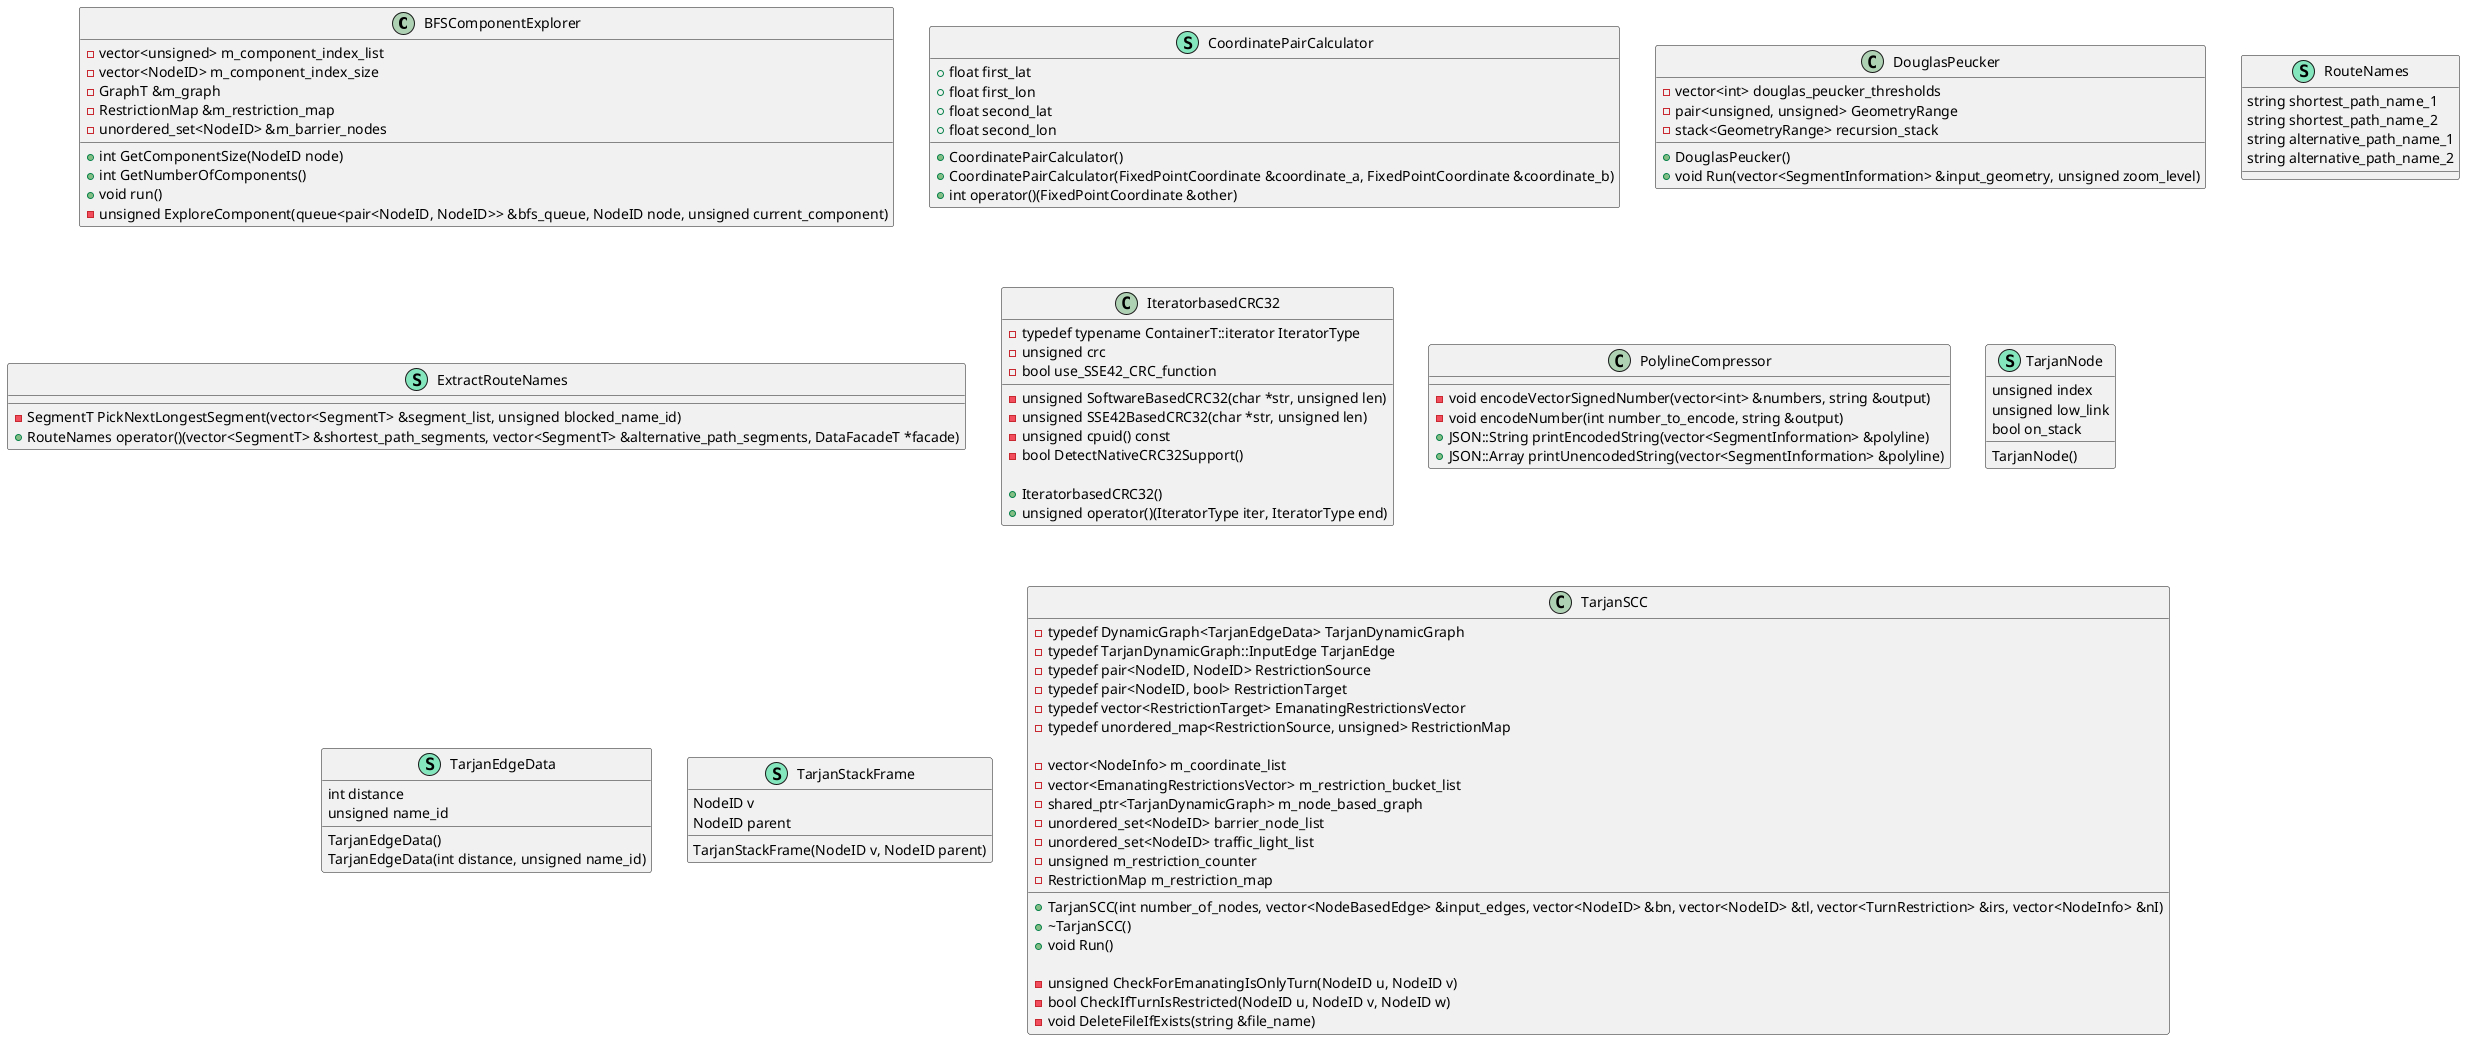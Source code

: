 @startuml

    ' BFSComponentExplorer.h

    class BFSComponentExplorer {
        -vector<unsigned> m_component_index_list
        -vector<NodeID> m_component_index_size
        -GraphT &m_graph
        -RestrictionMap &m_restriction_map
        -unordered_set<NodeID> &m_barrier_nodes

        +int GetComponentSize(NodeID node)
        +int GetNumberOfComponents()
        +void run()
        -unsigned ExploreComponent(queue<pair<NodeID, NodeID>> &bfs_queue, NodeID node, unsigned current_component)
    }

    ' DouglasPeucker.cpp .h

    class CoordinatePairCalculator <<(S,#83e6bc)>> {
        +float first_lat
        +float first_lon
        +float second_lat
        +float second_lon

        +CoordinatePairCalculator()
        +CoordinatePairCalculator(FixedPointCoordinate &coordinate_a, FixedPointCoordinate &coordinate_b)
        +int operator()(FixedPointCoordinate &other)
    }

    class DouglasPeucker {
        -vector<int> douglas_peucker_thresholds
        -pair<unsigned, unsigned> GeometryRange
        -stack<GeometryRange> recursion_stack

        +DouglasPeucker()
        +void Run(vector<SegmentInformation> &input_geometry, unsigned zoom_level)
    }

    ' ExtractRouteNames.h

    class RouteNames <<(S,#83e6bc)>> {
        string shortest_path_name_1
        string shortest_path_name_2
        string alternative_path_name_1
        string alternative_path_name_2
    }

    class ExtractRouteNames <<(S,#83e6bc)>> {
        -SegmentT PickNextLongestSegment(vector<SegmentT> &segment_list, unsigned blocked_name_id)
        +RouteNames operator()(vector<SegmentT> &shortest_path_segments, vector<SegmentT> &alternative_path_segments, DataFacadeT *facade)
    }

    ' IteratorBasedCRC32.h

    class IteratorbasedCRC32 {
        -typedef typename ContainerT::iterator IteratorType
        -unsigned crc
        -bool use_SSE42_CRC_function

        -unsigned SoftwareBasedCRC32(char *str, unsigned len)
        -unsigned SSE42BasedCRC32(char *str, unsigned len)
        -unsigned cpuid() const
        -bool DetectNativeCRC32Support()

        +IteratorbasedCRC32()
        +unsigned operator()(IteratorType iter, IteratorType end)
    }

    ' ObjectToBase64.h
    '   Function only

    ' PolylineCompressor.cpp .h

    class PolylineCompressor {
        -void encodeVectorSignedNumber(vector<int> &numbers, string &output)
        -void encodeNumber(int number_to_encode, string &output)
        +JSON::String printEncodedString(vector<SegmentInformation> &polyline)
        +JSON::Array printUnencodedString(vector<SegmentInformation> &polyline)
    }

    class TarjanNode <<(S,#83e6bc)>> {
        TarjanNode()
        unsigned index
        unsigned low_link
        bool on_stack
    }

    class TarjanEdgeData <<(S,#83e6bc)>> {
        TarjanEdgeData()
        TarjanEdgeData(int distance, unsigned name_id)
        int distance
        unsigned name_id
    }

    class TarjanStackFrame <<(S,#83e6bc)>> {
        TarjanStackFrame(NodeID v, NodeID parent)
        NodeID v
        NodeID parent
    }

    class TarjanSCC {
        -typedef DynamicGraph<TarjanEdgeData> TarjanDynamicGraph
        -typedef TarjanDynamicGraph::InputEdge TarjanEdge
        -typedef pair<NodeID, NodeID> RestrictionSource
        -typedef pair<NodeID, bool> RestrictionTarget
        -typedef vector<RestrictionTarget> EmanatingRestrictionsVector
        -typedef unordered_map<RestrictionSource, unsigned> RestrictionMap

        -vector<NodeInfo> m_coordinate_list
        -vector<EmanatingRestrictionsVector> m_restriction_bucket_list
        -shared_ptr<TarjanDynamicGraph> m_node_based_graph
        -unordered_set<NodeID> barrier_node_list
        -unordered_set<NodeID> traffic_light_list
        -unsigned m_restriction_counter
        -RestrictionMap m_restriction_map

        +TarjanSCC(int number_of_nodes, vector<NodeBasedEdge> &input_edges, vector<NodeID> &bn, vector<NodeID> &tl, vector<TurnRestriction> &irs, vector<NodeInfo> &nI)
        +~TarjanSCC()
        +void Run()

        -unsigned CheckForEmanatingIsOnlyTurn(NodeID u, NodeID v)
        -bool CheckIfTurnIsRestricted(NodeID u, NodeID v, NodeID w)
        -void DeleteFileIfExists(string &file_name)
    }

@enduml